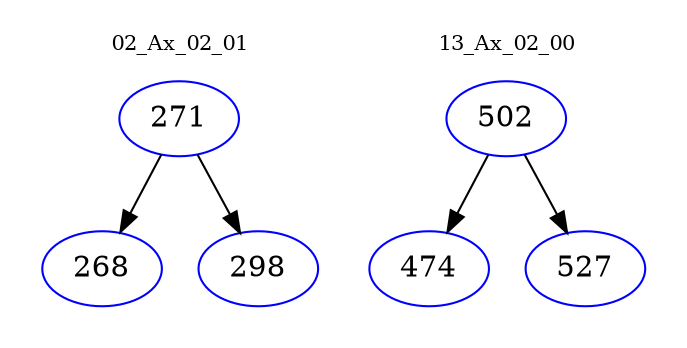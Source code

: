 digraph{
subgraph cluster_0 {
color = white
label = "02_Ax_02_01";
fontsize=10;
T0_271 [label="271", color="blue"]
T0_271 -> T0_268 [color="black"]
T0_268 [label="268", color="blue"]
T0_271 -> T0_298 [color="black"]
T0_298 [label="298", color="blue"]
}
subgraph cluster_1 {
color = white
label = "13_Ax_02_00";
fontsize=10;
T1_502 [label="502", color="blue"]
T1_502 -> T1_474 [color="black"]
T1_474 [label="474", color="blue"]
T1_502 -> T1_527 [color="black"]
T1_527 [label="527", color="blue"]
}
}
